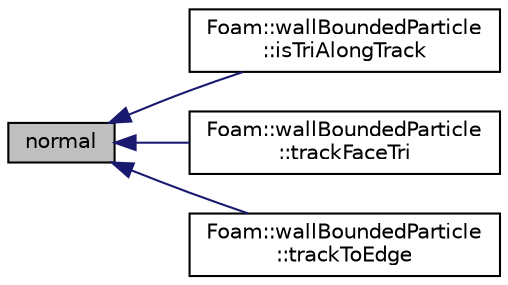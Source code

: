 digraph "normal"
{
  bgcolor="transparent";
  edge [fontname="Helvetica",fontsize="10",labelfontname="Helvetica",labelfontsize="10"];
  node [fontname="Helvetica",fontsize="10",shape=record];
  rankdir="LR";
  Node1 [label="normal",height=0.2,width=0.4,color="black", fillcolor="grey75", style="filled", fontcolor="black"];
  Node1 -> Node2 [dir="back",color="midnightblue",fontsize="10",style="solid",fontname="Helvetica"];
  Node2 [label="Foam::wallBoundedParticle\l::isTriAlongTrack",height=0.2,width=0.4,color="black",URL="$a02824.html#a92114475fe764fd1e7e09cc4d4873edb",tooltip="Is current triangle in the track direction. "];
  Node1 -> Node3 [dir="back",color="midnightblue",fontsize="10",style="solid",fontname="Helvetica"];
  Node3 [label="Foam::wallBoundedParticle\l::trackFaceTri",height=0.2,width=0.4,color="black",URL="$a02824.html#ace2556eafc9c11fe6680a512cd5b4120",tooltip="Track through single triangle. "];
  Node1 -> Node4 [dir="back",color="midnightblue",fontsize="10",style="solid",fontname="Helvetica"];
  Node4 [label="Foam::wallBoundedParticle\l::trackToEdge",height=0.2,width=0.4,color="black",URL="$a02824.html#aff365968e28acf42244334b7c926dee6",tooltip="Track particle to a given position and returns 1.0 if the. "];
}
